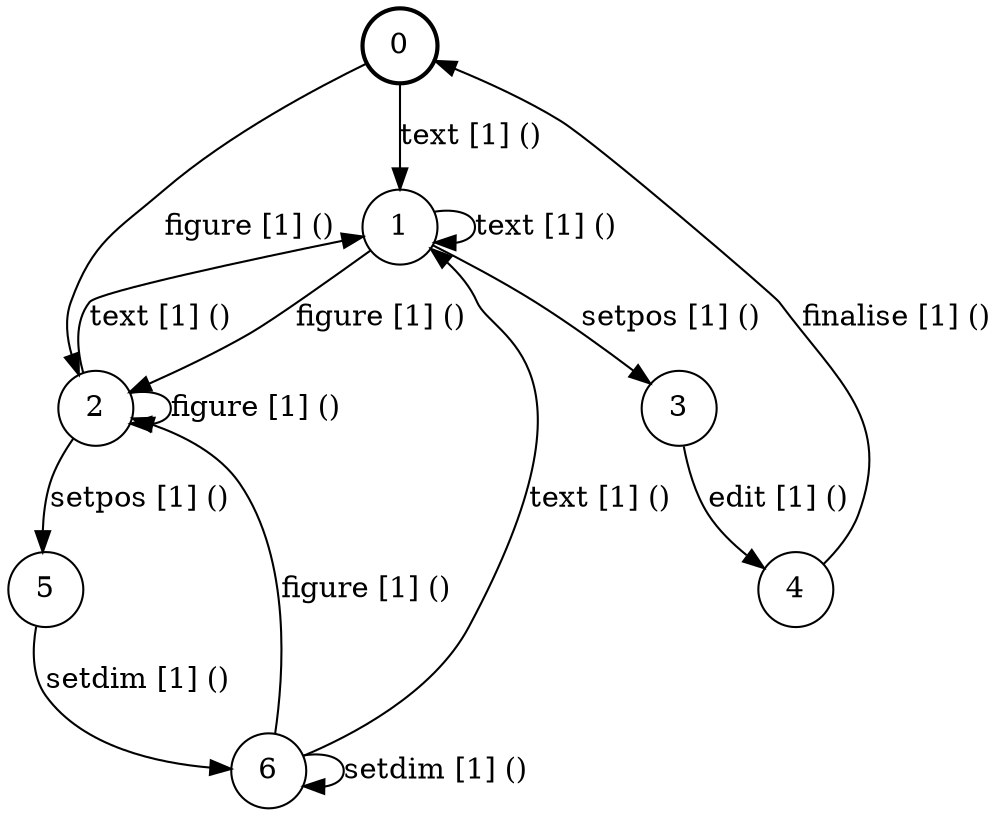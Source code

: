 # generated file, don't try to modify
# command: dot -Tpng <filename> > tree.png
digraph Automaton {
    node [shape = circle];
    0 [style = "bold"];
    0 -> 1 [label = "text [1] () "];
    0 -> 2 [label = "figure [1] () "];
    1 -> 1 [label = "text [1] () "];
    1 -> 2 [label = "figure [1] () "];
    1 -> 3 [label = "setpos [1] () "];
    2 -> 1 [label = "text [1] () "];
    2 -> 2 [label = "figure [1] () "];
    2 -> 5 [label = "setpos [1] () "];
    3 -> 4 [label = "edit [1] () "];
    4 -> 0 [label = "finalise [1] () "];
    5 -> 6 [label = "setdim [1] () "];
    6 -> 1 [label = "text [1] () "];
    6 -> 2 [label = "figure [1] () "];
    6 -> 6 [label = "setdim [1] () "];
}
